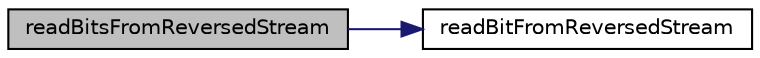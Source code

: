 digraph "readBitsFromReversedStream"
{
 // LATEX_PDF_SIZE
  edge [fontname="Helvetica",fontsize="10",labelfontname="Helvetica",labelfontsize="10"];
  node [fontname="Helvetica",fontsize="10",shape=record];
  rankdir="LR";
  Node1 [label="readBitsFromReversedStream",height=0.2,width=0.4,color="black", fillcolor="grey75", style="filled", fontcolor="black",tooltip=" "];
  Node1 -> Node2 [color="midnightblue",fontsize="10",style="solid",fontname="Helvetica"];
  Node2 [label="readBitFromReversedStream",height=0.2,width=0.4,color="black", fillcolor="white", style="filled",URL="$lodepng_8cpp.html#aa65d1743dade2919f44301461bde054d",tooltip=" "];
}
